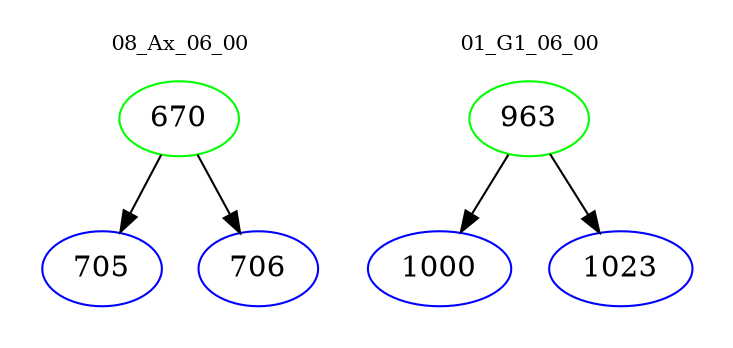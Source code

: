 digraph{
subgraph cluster_0 {
color = white
label = "08_Ax_06_00";
fontsize=10;
T0_670 [label="670", color="green"]
T0_670 -> T0_705 [color="black"]
T0_705 [label="705", color="blue"]
T0_670 -> T0_706 [color="black"]
T0_706 [label="706", color="blue"]
}
subgraph cluster_1 {
color = white
label = "01_G1_06_00";
fontsize=10;
T1_963 [label="963", color="green"]
T1_963 -> T1_1000 [color="black"]
T1_1000 [label="1000", color="blue"]
T1_963 -> T1_1023 [color="black"]
T1_1023 [label="1023", color="blue"]
}
}

